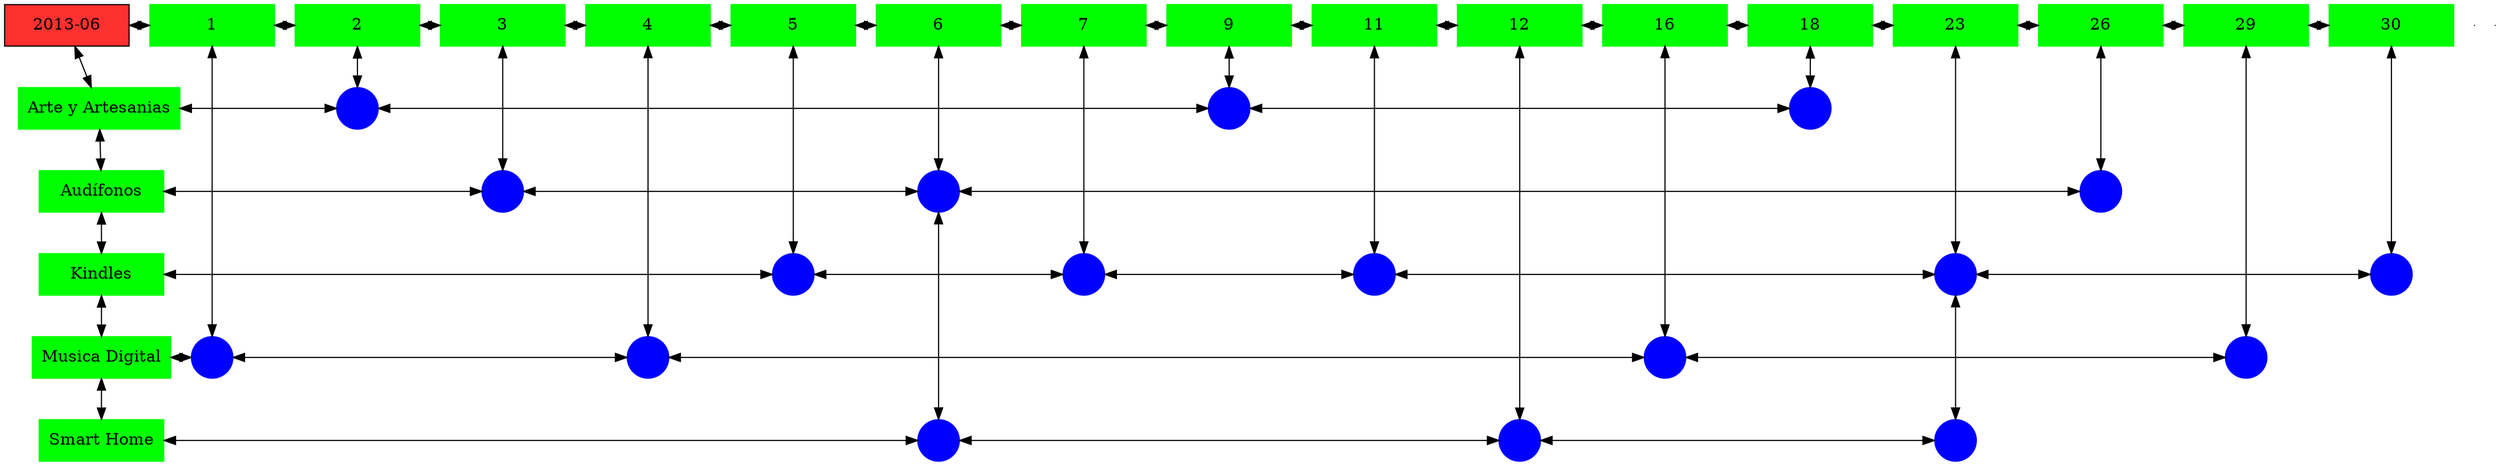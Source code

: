 digraph G{
node[shape="box"];
nodeMt[ label = "2013-06", width = 1.5, style = filled, fillcolor = firebrick1, group = 1 ];
e0[ shape = point, width = 0 ];
e1[ shape = point, width = 0 ];
node0xc0022f7b80[label="1",color=green,style =filled,width = 1.5 group=1];
nodeMt->node0xc0022f7b80[dir="both"];
{rank=same;nodeMt;node0xc0022f7b80;}
node0xc0021b58b0[label="2",color=green,style =filled,width = 1.5 group=2];
node0xc0022f7b80->node0xc0021b58b0[dir="both"];
{rank=same;node0xc0022f7b80;node0xc0021b58b0;}
node0xc001f3ec80[label="3",color=green,style =filled,width = 1.5 group=3];
node0xc0021b58b0->node0xc001f3ec80[dir="both"];
{rank=same;node0xc0021b58b0;node0xc001f3ec80;}
node0xc00218fe50[label="4",color=green,style =filled,width = 1.5 group=4];
node0xc001f3ec80->node0xc00218fe50[dir="both"];
{rank=same;node0xc001f3ec80;node0xc00218fe50;}
node0xc001e47180[label="5",color=green,style =filled,width = 1.5 group=5];
node0xc00218fe50->node0xc001e47180[dir="both"];
{rank=same;node0xc00218fe50;node0xc001e47180;}
node0xc0021cb590[label="6",color=green,style =filled,width = 1.5 group=6];
node0xc001e47180->node0xc0021cb590[dir="both"];
{rank=same;node0xc001e47180;node0xc0021cb590;}
node0xc0022f6eb0[label="7",color=green,style =filled,width = 1.5 group=7];
node0xc0021cb590->node0xc0022f6eb0[dir="both"];
{rank=same;node0xc0021cb590;node0xc0022f6eb0;}
node0xc00208aeb0[label="9",color=green,style =filled,width = 1.5 group=9];
node0xc0022f6eb0->node0xc00208aeb0[dir="both"];
{rank=same;node0xc0022f6eb0;node0xc00208aeb0;}
node0xc001f4b090[label="11",color=green,style =filled,width = 1.5 group=11];
node0xc00208aeb0->node0xc001f4b090[dir="both"];
{rank=same;node0xc00208aeb0;node0xc001f4b090;}
node0xc001e88960[label="12",color=green,style =filled,width = 1.5 group=12];
node0xc001f4b090->node0xc001e88960[dir="both"];
{rank=same;node0xc001f4b090;node0xc001e88960;}
node0xc002119f40[label="16",color=green,style =filled,width = 1.5 group=16];
node0xc001e88960->node0xc002119f40[dir="both"];
{rank=same;node0xc001e88960;node0xc002119f40;}
node0xc00207e2d0[label="18",color=green,style =filled,width = 1.5 group=18];
node0xc002119f40->node0xc00207e2d0[dir="both"];
{rank=same;node0xc002119f40;node0xc00207e2d0;}
node0xc002002500[label="23",color=green,style =filled,width = 1.5 group=23];
node0xc00207e2d0->node0xc002002500[dir="both"];
{rank=same;node0xc00207e2d0;node0xc002002500;}
node0xc001fa2820[label="26",color=green,style =filled,width = 1.5 group=26];
node0xc002002500->node0xc001fa2820[dir="both"];
{rank=same;node0xc002002500;node0xc001fa2820;}
node0xc00200f400[label="29",color=green,style =filled,width = 1.5 group=29];
node0xc001fa2820->node0xc00200f400[dir="both"];
{rank=same;node0xc001fa2820;node0xc00200f400;}
node0xc001fcf900[label="30",color=green,style =filled,width = 1.5 group=30];
node0xc00200f400->node0xc001fcf900[dir="both"];
{rank=same;node0xc00200f400;node0xc001fcf900;}
node0xc00207e280[label="Arte y Artesanias",color=green,style =filled width = 1.5 group=1];
node0xc0021c2400[label="",color=blue,style =filled, width = 0.5 group=2 shape=circle];
node0xc00207e280->node0xc0021c2400[dir="both"];
{rank=same;node0xc00207e280;node0xc0021c2400;}
node0xc00208ca00[label="",color=blue,style =filled, width = 0.5 group=9 shape=circle];
node0xc0021c2400->node0xc00208ca00[dir="both"];
{rank=same;node0xc00208ca00;node0xc0021c2400;}
node0xc00207a900[label="",color=blue,style =filled, width = 0.5 group=18 shape=circle];
node0xc00208ca00->node0xc00207a900[dir="both"];
{rank=same;node0xc00207a900;node0xc00208ca00;}
node0xc001f3ec30[label="Audífonos",color=green,style =filled width = 1.5 group=1];
node0xc001f40200[label="",color=blue,style =filled, width = 0.5 group=3 shape=circle];
node0xc001f3ec30->node0xc001f40200[dir="both"];
{rank=same;node0xc001f3ec30;node0xc001f40200;}
node0xc002286180[label="",color=blue,style =filled, width = 0.5 group=6 shape=circle];
node0xc001f40200->node0xc002286180[dir="both"];
{rank=same;node0xc002286180;node0xc001f40200;}
node0xc001f98e00[label="",color=blue,style =filled, width = 0.5 group=26 shape=circle];
node0xc002286180->node0xc001f98e00[dir="both"];
{rank=same;node0xc001f98e00;node0xc002286180;}
node0xc001e47130[label="Kindles",color=green,style =filled width = 1.5 group=1];
node0xc001fc6700[label="",color=blue,style =filled, width = 0.5 group=5 shape=circle];
node0xc001e47130->node0xc001fc6700[dir="both"];
{rank=same;node0xc001e47130;node0xc001fc6700;}
node0xc0022f1500[label="",color=blue,style =filled, width = 0.5 group=7 shape=circle];
node0xc001fc6700->node0xc0022f1500[dir="both"];
{rank=same;node0xc0022f1500;node0xc001fc6700;}
node0xc001f41880[label="",color=blue,style =filled, width = 0.5 group=11 shape=circle];
node0xc0022f1500->node0xc001f41880[dir="both"];
{rank=same;node0xc001f41880;node0xc0022f1500;}
node0xc002203900[label="",color=blue,style =filled, width = 0.5 group=23 shape=circle];
node0xc001f41880->node0xc002203900[dir="both"];
{rank=same;node0xc002203900;node0xc001f41880;}
node0xc001fc7b80[label="",color=blue,style =filled, width = 0.5 group=30 shape=circle];
node0xc002203900->node0xc001fc7b80[dir="both"];
{rank=same;node0xc001fc7b80;node0xc002203900;}
node0xc00200f3b0[label="Musica Digital",color=green,style =filled width = 1.5 group=1];
node0xc002304200[label="",color=blue,style =filled, width = 0.5 group=1 shape=circle];
node0xc00200f3b0->node0xc002304200[dir="both"];
{rank=same;node0xc00200f3b0;node0xc002304200;}
node0xc002199000[label="",color=blue,style =filled, width = 0.5 group=4 shape=circle];
node0xc002304200->node0xc002199000[dir="both"];
{rank=same;node0xc002199000;node0xc002304200;}
node0xc002115a80[label="",color=blue,style =filled, width = 0.5 group=16 shape=circle];
node0xc002199000->node0xc002115a80[dir="both"];
{rank=same;node0xc002115a80;node0xc002199000;}
node0xc00200d500[label="",color=blue,style =filled, width = 0.5 group=29 shape=circle];
node0xc002115a80->node0xc00200d500[dir="both"];
{rank=same;node0xc00200d500;node0xc002115a80;}
node0xc001e88910[label="Smart Home",color=green,style =filled width = 1.5 group=1];
node0xc0021c3b80[label="",color=blue,style =filled, width = 0.5 group=6 shape=circle];
node0xc001e88910->node0xc0021c3b80[dir="both"];
{rank=same;node0xc001e88910;node0xc0021c3b80;}
node0xc001e8a180[label="",color=blue,style =filled, width = 0.5 group=12 shape=circle];
node0xc0021c3b80->node0xc001e8a180[dir="both"];
{rank=same;node0xc001e8a180;node0xc0021c3b80;}
node0xc001ff9300[label="",color=blue,style =filled, width = 0.5 group=23 shape=circle];
node0xc001e8a180->node0xc001ff9300[dir="both"];
{rank=same;node0xc001ff9300;node0xc001e8a180;}
node0xc0022f7b80->node0xc002304200[dir="both"];
node0xc0021b58b0->node0xc0021c2400[dir="both"];
node0xc001f3ec80->node0xc001f40200[dir="both"];
node0xc00218fe50->node0xc002199000[dir="both"];
node0xc001e47180->node0xc001fc6700[dir="both"];
node0xc0021cb590->node0xc002286180[dir="both"];
node0xc002286180->node0xc0021c3b80[dir="both"];
node0xc0022f6eb0->node0xc0022f1500[dir="both"];
node0xc00208aeb0->node0xc00208ca00[dir="both"];
node0xc001f4b090->node0xc001f41880[dir="both"];
node0xc001e88960->node0xc001e8a180[dir="both"];
node0xc002119f40->node0xc002115a80[dir="both"];
node0xc00207e2d0->node0xc00207a900[dir="both"];
node0xc002002500->node0xc002203900[dir="both"];
node0xc002203900->node0xc001ff9300[dir="both"];
node0xc001fa2820->node0xc001f98e00[dir="both"];
node0xc00200f400->node0xc00200d500[dir="both"];
node0xc001fcf900->node0xc001fc7b80[dir="both"];
nodeMt->node0xc00207e280[dir="both"];
node0xc00207e280->node0xc001f3ec30[dir="both"];
node0xc001f3ec30->node0xc001e47130[dir="both"];
node0xc001e47130->node0xc00200f3b0[dir="both"];
node0xc00200f3b0->node0xc001e88910[dir="both"];
}
